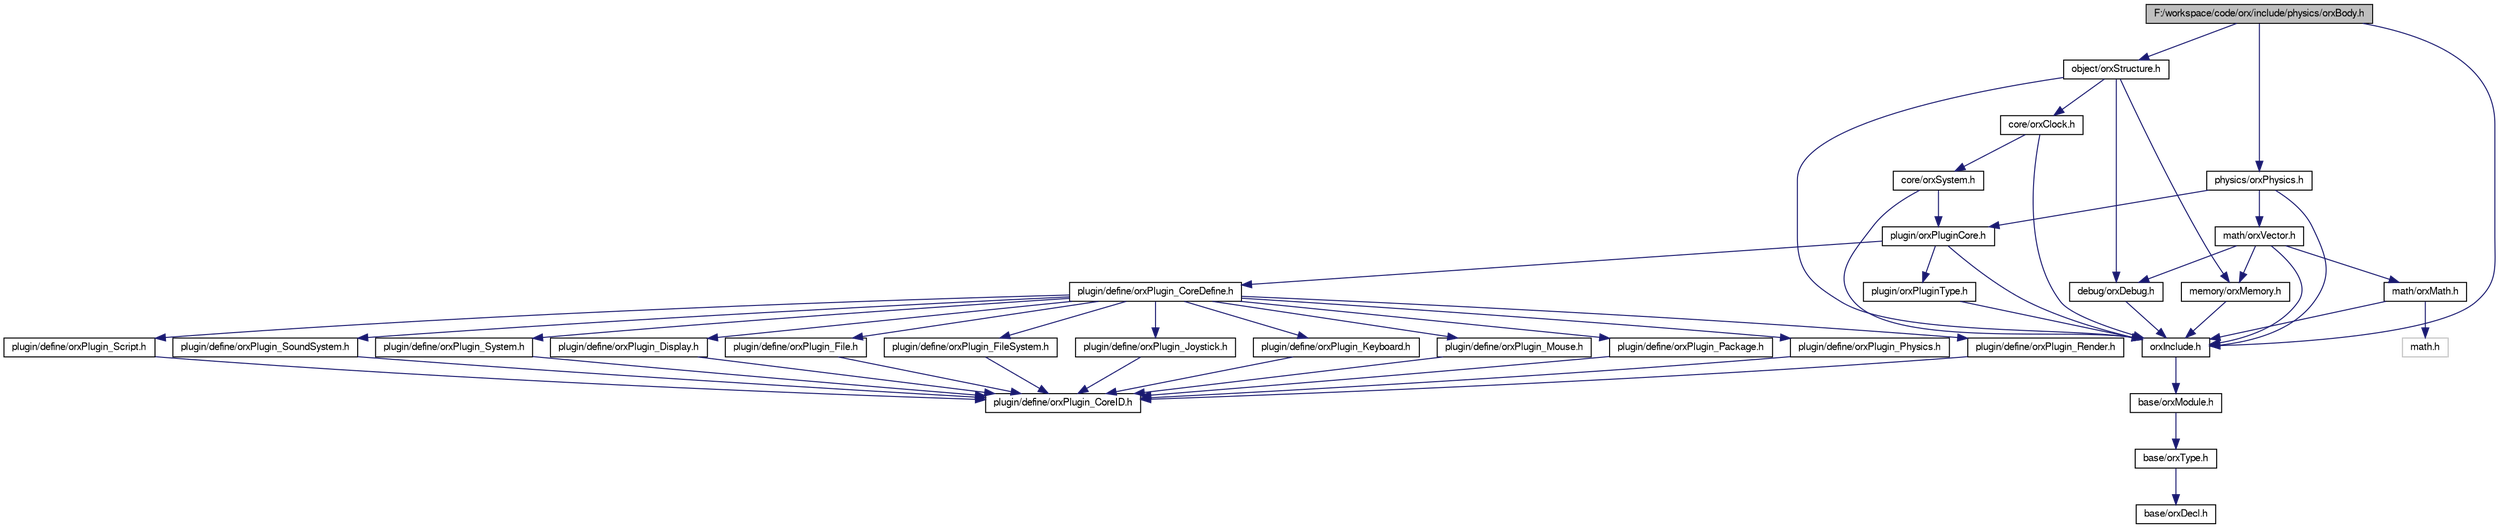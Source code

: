 digraph G
{
  bgcolor="transparent";
  edge [fontname="FreeSans",fontsize=10,labelfontname="FreeSans",labelfontsize=10];
  node [fontname="FreeSans",fontsize=10,shape=record];
  Node1 [label="F:/workspace/code/orx/include/physics/orxBody.h",height=0.2,width=0.4,color="black", fillcolor="grey75", style="filled" fontcolor="black"];
  Node1 -> Node2 [color="midnightblue",fontsize=10,style="solid",fontname="FreeSans"];
  Node2 [label="orxInclude.h",height=0.2,width=0.4,color="black",URL="$orx_include_8h.html"];
  Node2 -> Node3 [color="midnightblue",fontsize=10,style="solid",fontname="FreeSans"];
  Node3 [label="base/orxModule.h",height=0.2,width=0.4,color="black",URL="$orx_module_8h.html"];
  Node3 -> Node4 [color="midnightblue",fontsize=10,style="solid",fontname="FreeSans"];
  Node4 [label="base/orxType.h",height=0.2,width=0.4,color="black",URL="$orx_type_8h.html"];
  Node4 -> Node5 [color="midnightblue",fontsize=10,style="solid",fontname="FreeSans"];
  Node5 [label="base/orxDecl.h",height=0.2,width=0.4,color="black",URL="$orx_decl_8h.html"];
  Node1 -> Node6 [color="midnightblue",fontsize=10,style="solid",fontname="FreeSans"];
  Node6 [label="object/orxStructure.h",height=0.2,width=0.4,color="black",URL="$orx_structure_8h.html"];
  Node6 -> Node2 [color="midnightblue",fontsize=10,style="solid",fontname="FreeSans"];
  Node6 -> Node7 [color="midnightblue",fontsize=10,style="solid",fontname="FreeSans"];
  Node7 [label="core/orxClock.h",height=0.2,width=0.4,color="black",URL="$orx_clock_8h.html"];
  Node7 -> Node2 [color="midnightblue",fontsize=10,style="solid",fontname="FreeSans"];
  Node7 -> Node8 [color="midnightblue",fontsize=10,style="solid",fontname="FreeSans"];
  Node8 [label="core/orxSystem.h",height=0.2,width=0.4,color="black",URL="$orx_system_8h.html"];
  Node8 -> Node2 [color="midnightblue",fontsize=10,style="solid",fontname="FreeSans"];
  Node8 -> Node9 [color="midnightblue",fontsize=10,style="solid",fontname="FreeSans"];
  Node9 [label="plugin/orxPluginCore.h",height=0.2,width=0.4,color="black",URL="$orx_plugin_core_8h.html"];
  Node9 -> Node2 [color="midnightblue",fontsize=10,style="solid",fontname="FreeSans"];
  Node9 -> Node10 [color="midnightblue",fontsize=10,style="solid",fontname="FreeSans"];
  Node10 [label="plugin/orxPluginType.h",height=0.2,width=0.4,color="black",URL="$orx_plugin_type_8h.html"];
  Node10 -> Node2 [color="midnightblue",fontsize=10,style="solid",fontname="FreeSans"];
  Node9 -> Node11 [color="midnightblue",fontsize=10,style="solid",fontname="FreeSans"];
  Node11 [label="plugin/define/orxPlugin_CoreDefine.h",height=0.2,width=0.4,color="black",URL="$orx_plugin___core_define_8h.html"];
  Node11 -> Node12 [color="midnightblue",fontsize=10,style="solid",fontname="FreeSans"];
  Node12 [label="plugin/define/orxPlugin_Display.h",height=0.2,width=0.4,color="black",URL="$orx_plugin___display_8h.html"];
  Node12 -> Node13 [color="midnightblue",fontsize=10,style="solid",fontname="FreeSans"];
  Node13 [label="plugin/define/orxPlugin_CoreID.h",height=0.2,width=0.4,color="black",URL="$orx_plugin___core_i_d_8h.html"];
  Node11 -> Node14 [color="midnightblue",fontsize=10,style="solid",fontname="FreeSans"];
  Node14 [label="plugin/define/orxPlugin_File.h",height=0.2,width=0.4,color="black",URL="$orx_plugin___file_8h.html"];
  Node14 -> Node13 [color="midnightblue",fontsize=10,style="solid",fontname="FreeSans"];
  Node11 -> Node15 [color="midnightblue",fontsize=10,style="solid",fontname="FreeSans"];
  Node15 [label="plugin/define/orxPlugin_FileSystem.h",height=0.2,width=0.4,color="black",URL="$orx_plugin___file_system_8h.html"];
  Node15 -> Node13 [color="midnightblue",fontsize=10,style="solid",fontname="FreeSans"];
  Node11 -> Node16 [color="midnightblue",fontsize=10,style="solid",fontname="FreeSans"];
  Node16 [label="plugin/define/orxPlugin_Joystick.h",height=0.2,width=0.4,color="black",URL="$orx_plugin___joystick_8h.html"];
  Node16 -> Node13 [color="midnightblue",fontsize=10,style="solid",fontname="FreeSans"];
  Node11 -> Node17 [color="midnightblue",fontsize=10,style="solid",fontname="FreeSans"];
  Node17 [label="plugin/define/orxPlugin_Keyboard.h",height=0.2,width=0.4,color="black",URL="$orx_plugin___keyboard_8h.html"];
  Node17 -> Node13 [color="midnightblue",fontsize=10,style="solid",fontname="FreeSans"];
  Node11 -> Node18 [color="midnightblue",fontsize=10,style="solid",fontname="FreeSans"];
  Node18 [label="plugin/define/orxPlugin_Mouse.h",height=0.2,width=0.4,color="black",URL="$orx_plugin___mouse_8h.html"];
  Node18 -> Node13 [color="midnightblue",fontsize=10,style="solid",fontname="FreeSans"];
  Node11 -> Node19 [color="midnightblue",fontsize=10,style="solid",fontname="FreeSans"];
  Node19 [label="plugin/define/orxPlugin_Package.h",height=0.2,width=0.4,color="black",URL="$orx_plugin___package_8h.html"];
  Node19 -> Node13 [color="midnightblue",fontsize=10,style="solid",fontname="FreeSans"];
  Node11 -> Node20 [color="midnightblue",fontsize=10,style="solid",fontname="FreeSans"];
  Node20 [label="plugin/define/orxPlugin_Physics.h",height=0.2,width=0.4,color="black",URL="$orx_plugin___physics_8h.html"];
  Node20 -> Node13 [color="midnightblue",fontsize=10,style="solid",fontname="FreeSans"];
  Node11 -> Node21 [color="midnightblue",fontsize=10,style="solid",fontname="FreeSans"];
  Node21 [label="plugin/define/orxPlugin_Render.h",height=0.2,width=0.4,color="black",URL="$orx_plugin___render_8h.html"];
  Node21 -> Node13 [color="midnightblue",fontsize=10,style="solid",fontname="FreeSans"];
  Node11 -> Node22 [color="midnightblue",fontsize=10,style="solid",fontname="FreeSans"];
  Node22 [label="plugin/define/orxPlugin_Script.h",height=0.2,width=0.4,color="black",URL="$orx_plugin___script_8h.html"];
  Node22 -> Node13 [color="midnightblue",fontsize=10,style="solid",fontname="FreeSans"];
  Node11 -> Node23 [color="midnightblue",fontsize=10,style="solid",fontname="FreeSans"];
  Node23 [label="plugin/define/orxPlugin_SoundSystem.h",height=0.2,width=0.4,color="black",URL="$orx_plugin___sound_system_8h.html"];
  Node23 -> Node13 [color="midnightblue",fontsize=10,style="solid",fontname="FreeSans"];
  Node11 -> Node24 [color="midnightblue",fontsize=10,style="solid",fontname="FreeSans"];
  Node24 [label="plugin/define/orxPlugin_System.h",height=0.2,width=0.4,color="black",URL="$orx_plugin___system_8h.html"];
  Node24 -> Node13 [color="midnightblue",fontsize=10,style="solid",fontname="FreeSans"];
  Node6 -> Node25 [color="midnightblue",fontsize=10,style="solid",fontname="FreeSans"];
  Node25 [label="debug/orxDebug.h",height=0.2,width=0.4,color="black",URL="$orx_debug_8h.html"];
  Node25 -> Node2 [color="midnightblue",fontsize=10,style="solid",fontname="FreeSans"];
  Node6 -> Node26 [color="midnightblue",fontsize=10,style="solid",fontname="FreeSans"];
  Node26 [label="memory/orxMemory.h",height=0.2,width=0.4,color="black",URL="$orx_memory_8h.html"];
  Node26 -> Node2 [color="midnightblue",fontsize=10,style="solid",fontname="FreeSans"];
  Node1 -> Node27 [color="midnightblue",fontsize=10,style="solid",fontname="FreeSans"];
  Node27 [label="physics/orxPhysics.h",height=0.2,width=0.4,color="black",URL="$orx_physics_8h.html"];
  Node27 -> Node2 [color="midnightblue",fontsize=10,style="solid",fontname="FreeSans"];
  Node27 -> Node9 [color="midnightblue",fontsize=10,style="solid",fontname="FreeSans"];
  Node27 -> Node28 [color="midnightblue",fontsize=10,style="solid",fontname="FreeSans"];
  Node28 [label="math/orxVector.h",height=0.2,width=0.4,color="black",URL="$orx_vector_8h.html"];
  Node28 -> Node2 [color="midnightblue",fontsize=10,style="solid",fontname="FreeSans"];
  Node28 -> Node25 [color="midnightblue",fontsize=10,style="solid",fontname="FreeSans"];
  Node28 -> Node26 [color="midnightblue",fontsize=10,style="solid",fontname="FreeSans"];
  Node28 -> Node29 [color="midnightblue",fontsize=10,style="solid",fontname="FreeSans"];
  Node29 [label="math/orxMath.h",height=0.2,width=0.4,color="black",URL="$orx_math_8h.html"];
  Node29 -> Node2 [color="midnightblue",fontsize=10,style="solid",fontname="FreeSans"];
  Node29 -> Node30 [color="midnightblue",fontsize=10,style="solid",fontname="FreeSans"];
  Node30 [label="math.h",height=0.2,width=0.4,color="grey75"];
}
